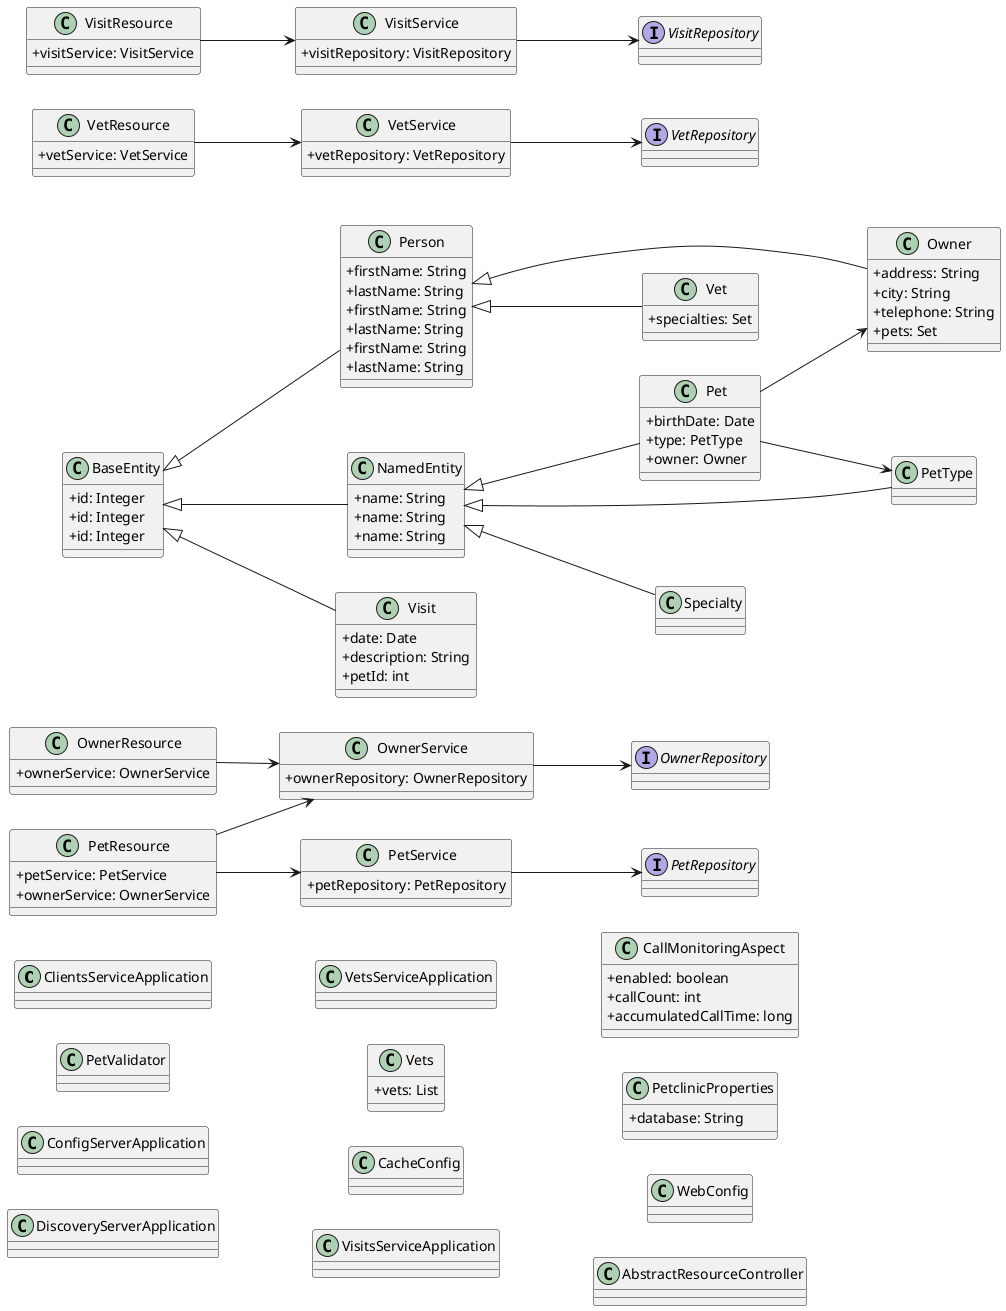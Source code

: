 @startuml
skinparam classAttributeIconSize 0
left to right direction
class ClientsServiceApplication {
}
class OwnerService {
  + ownerRepository: OwnerRepository
}
class PetService {
  + petRepository: PetRepository
}
class OwnerResource {
  + ownerService: OwnerService
}
class PetResource {
  + petService: PetService
  + ownerService: OwnerService
}
class PetValidator {
}
class Person {
  + firstName: String
  + lastName: String
}
class Owner {
  + address: String
  + city: String
  + telephone: String
  + pets: Set
}
interface OwnerRepository {
}
class Pet {
  + birthDate: Date
  + type: PetType
  + owner: Owner
}
interface PetRepository {
}
class PetType {
}
class BaseEntity {
  + id: Integer
}
class NamedEntity {
  + name: String
}
class ConfigServerApplication {
}
class DiscoveryServerApplication {
}
class VetsServiceApplication {
}
class VetService {
  + vetRepository: VetRepository
}
class Person {
  + firstName: String
  + lastName: String
}
class Specialty {
}
class Vet {
  + specialties: Set
}
interface VetRepository {
}
class Vets {
  + vets: List
}
class CacheConfig {
}
class BaseEntity {
  + id: Integer
}
class NamedEntity {
  + name: String
}
class VetResource {
  + vetService: VetService
}
class VisitsServiceApplication {
}
class VisitService {
  + visitRepository: VisitRepository
}
class VisitResource {
  + visitService: VisitService
}
class Visit {
  + date: Date
  + description: String
  + petId: int
}
interface VisitRepository {
}
class Person {
  + firstName: String
  + lastName: String
}
class BaseEntity {
  + id: Integer
}
class NamedEntity {
  + name: String
}
class CallMonitoringAspect {
  + enabled: boolean
  + callCount: int
  + accumulatedCallTime: long
}
class PetclinicProperties {
  + database: String
}
class WebConfig {
}
class AbstractResourceController {
}
BaseEntity <|-- NamedEntity
BaseEntity <|-- Person
BaseEntity <|-- Visit
NamedEntity <|-- Pet
NamedEntity <|-- PetType
NamedEntity <|-- Specialty
OwnerResource --> OwnerService
OwnerService --> OwnerRepository
Person <|-- Owner
Person <|-- Vet
Pet --> Owner
Pet --> PetType
PetResource --> OwnerService
PetResource --> PetService
PetService --> PetRepository
VetResource --> VetService
VetService --> VetRepository
VisitResource --> VisitService
VisitService --> VisitRepository
@enduml